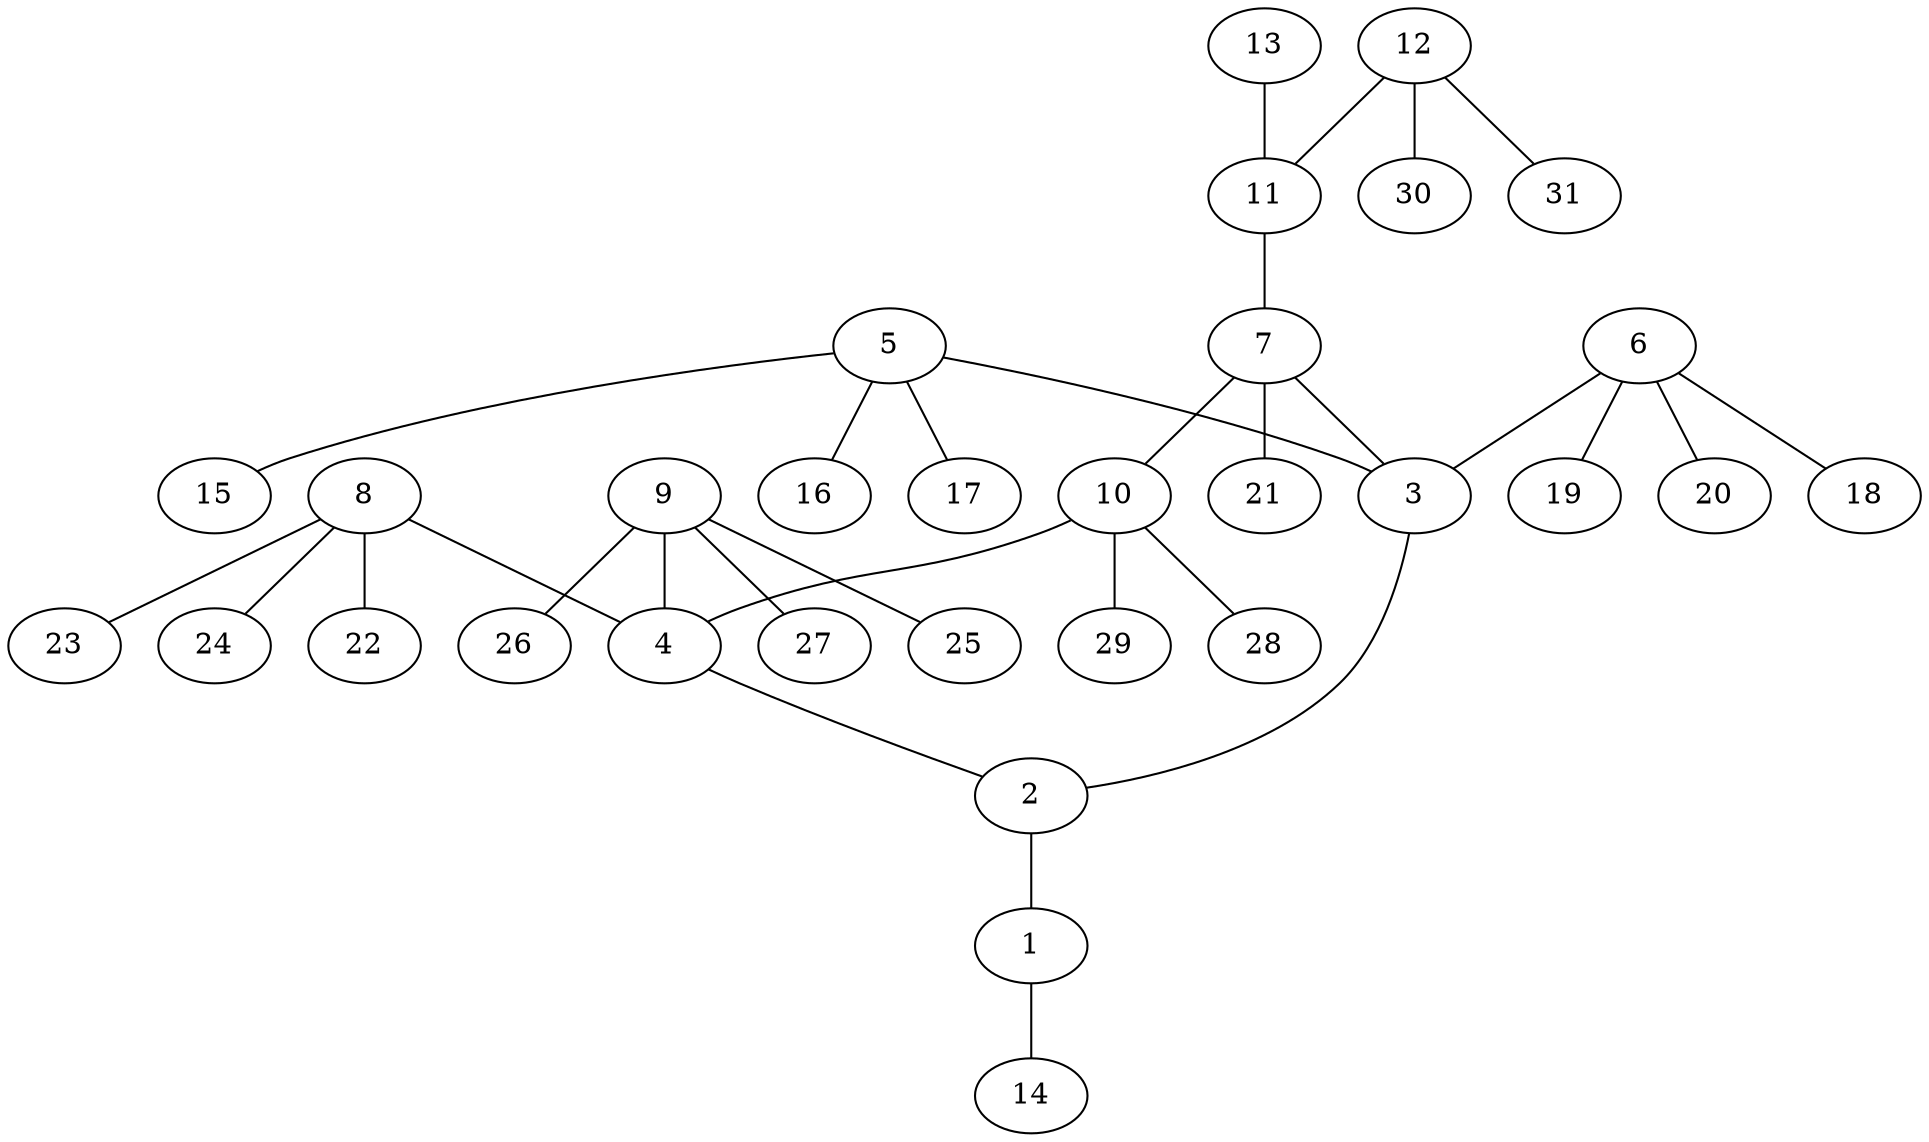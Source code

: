 graph molecule_3138 {
	1	 [chem=O];
	14	 [chem=H];
	1 -- 14	 [valence=1];
	2	 [chem=N];
	2 -- 1	 [valence=1];
	3	 [chem=C];
	3 -- 2	 [valence=1];
	4	 [chem=C];
	4 -- 2	 [valence=1];
	5	 [chem=C];
	5 -- 3	 [valence=1];
	15	 [chem=H];
	5 -- 15	 [valence=1];
	16	 [chem=H];
	5 -- 16	 [valence=1];
	17	 [chem=H];
	5 -- 17	 [valence=1];
	6	 [chem=C];
	6 -- 3	 [valence=1];
	18	 [chem=H];
	6 -- 18	 [valence=1];
	19	 [chem=H];
	6 -- 19	 [valence=1];
	20	 [chem=H];
	6 -- 20	 [valence=1];
	7	 [chem=C];
	7 -- 3	 [valence=1];
	10	 [chem=C];
	7 -- 10	 [valence=1];
	21	 [chem=H];
	7 -- 21	 [valence=1];
	8	 [chem=C];
	8 -- 4	 [valence=1];
	22	 [chem=H];
	8 -- 22	 [valence=1];
	23	 [chem=H];
	8 -- 23	 [valence=1];
	24	 [chem=H];
	8 -- 24	 [valence=1];
	9	 [chem=C];
	9 -- 4	 [valence=1];
	25	 [chem=H];
	9 -- 25	 [valence=1];
	26	 [chem=H];
	9 -- 26	 [valence=1];
	27	 [chem=H];
	9 -- 27	 [valence=1];
	10 -- 4	 [valence=1];
	28	 [chem=H];
	10 -- 28	 [valence=1];
	29	 [chem=H];
	10 -- 29	 [valence=1];
	11	 [chem=C];
	11 -- 7	 [valence=1];
	12	 [chem=N];
	12 -- 11	 [valence=1];
	30	 [chem=H];
	12 -- 30	 [valence=1];
	31	 [chem=H];
	12 -- 31	 [valence=1];
	13	 [chem=O];
	13 -- 11	 [valence=2];
}
